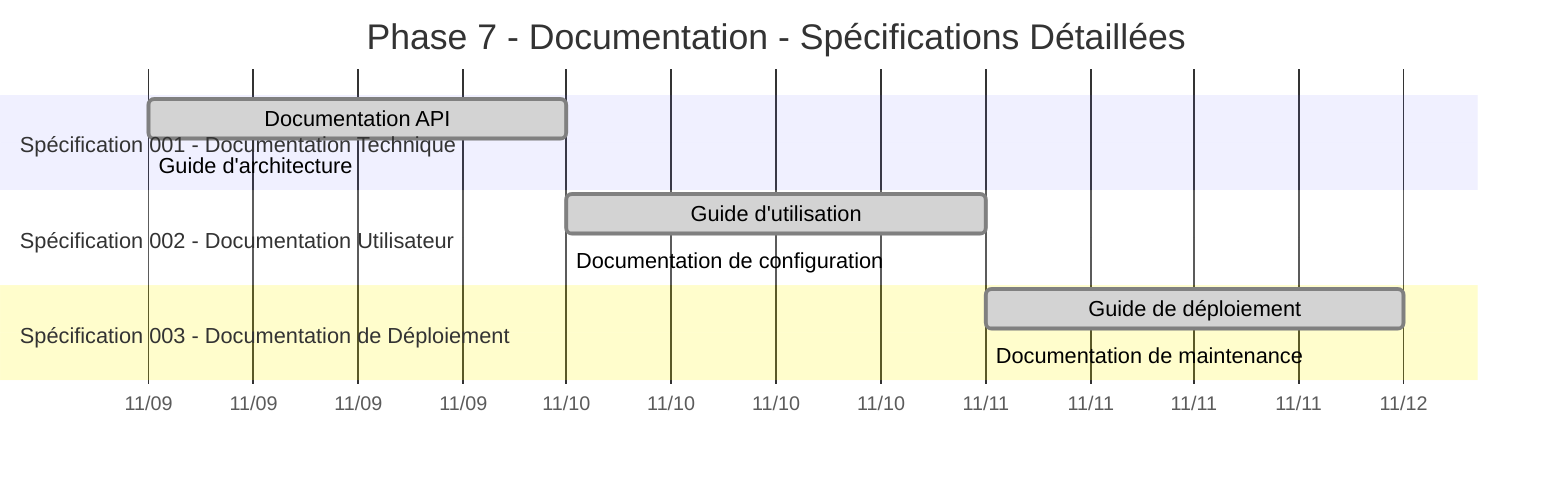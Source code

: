 gantt
    title Phase 7 - Documentation - Spécifications Détaillées
    dateFormat  YYYY-MM-DD
    axisFormat  %m/%d

    section Spécification 001 - Documentation Technique
    Documentation API                         :done, s001-1, 2025-11-09, 0.6d
    Guide d'architecture                      :done, s001-2, 2025-11-09, 0.4d

    section Spécification 002 - Documentation Utilisateur
    Guide d'utilisation                       :done, s002-1, 2025-11-10, 0.6d
    Documentation de configuration            :done, s002-2, 2025-11-10, 0.4d

    section Spécification 003 - Documentation de Déploiement
    Guide de déploiement                      :done, s003-1, 2025-11-11, 0.6d
    Documentation de maintenance              :done, s003-2, 2025-11-11, 0.4d